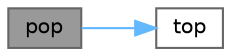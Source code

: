 digraph "pop"
{
 // INTERACTIVE_SVG=YES
 // LATEX_PDF_SIZE
  bgcolor="transparent";
  edge [fontname=Helvetica,fontsize=10,labelfontname=Helvetica,labelfontsize=10];
  node [fontname=Helvetica,fontsize=10,shape=box,height=0.2,width=0.4];
  rankdir="LR";
  Node1 [label="pop",height=0.2,width=0.4,color="gray40", fillcolor="grey60", style="filled", fontcolor="black",tooltip=" "];
  Node1 -> Node2 [color="steelblue1",style="solid"];
  Node2 [label="top",height=0.2,width=0.4,color="grey40", fillcolor="white", style="filled",URL="$classore_1_1data_1_1_safe_stack.html#abdc5104734b439afebb210760dfc6bdc",tooltip=" "];
}

